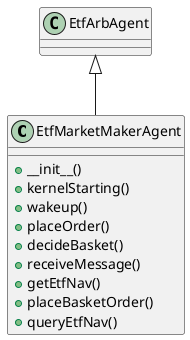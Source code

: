 @startuml
class EtfMarketMakerAgent {
  + __init__()
  + kernelStarting()
  + wakeup()
  + placeOrder()
  + decideBasket()
  + receiveMessage()
  + getEtfNav()
  + placeBasketOrder()
  + queryEtfNav()
}
EtfArbAgent <|-- EtfMarketMakerAgent
@enduml